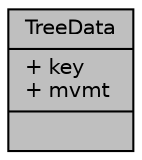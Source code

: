 digraph "TreeData"
{
 // INTERACTIVE_SVG=YES
 // LATEX_PDF_SIZE
  edge [fontname="Helvetica",fontsize="10",labelfontname="Helvetica",labelfontsize="10"];
  node [fontname="Helvetica",fontsize="10",shape=record];
  Node1 [label="{TreeData\n|+ key\l+ mvmt\l|}",height=0.2,width=0.4,color="black", fillcolor="grey75", style="filled", fontcolor="black",tooltip=" "];
}
